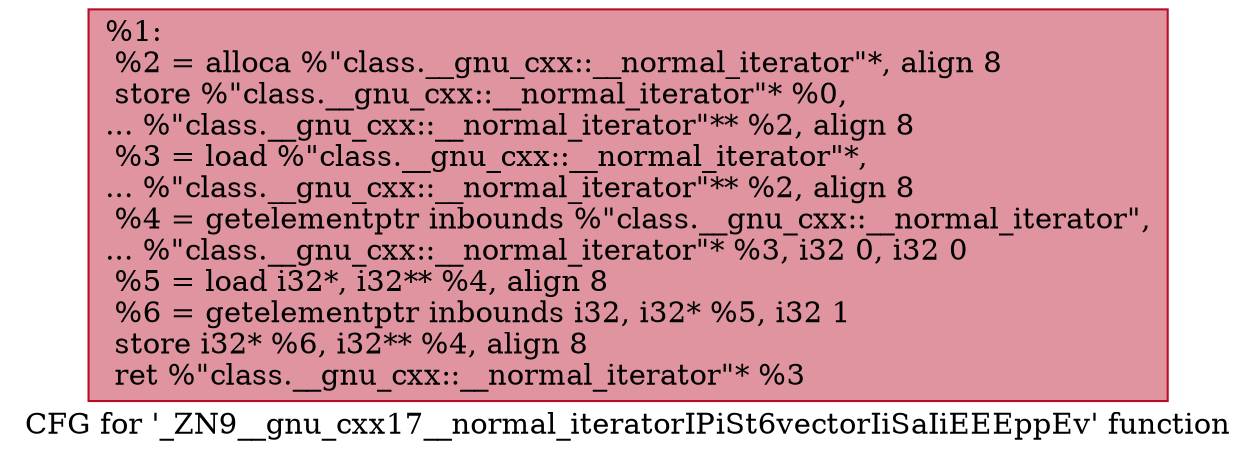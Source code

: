 digraph "CFG for '_ZN9__gnu_cxx17__normal_iteratorIPiSt6vectorIiSaIiEEEppEv' function" {
	label="CFG for '_ZN9__gnu_cxx17__normal_iteratorIPiSt6vectorIiSaIiEEEppEv' function";

	Node0x55dc45e0eca0 [shape=record,color="#b70d28ff", style=filled, fillcolor="#b70d2870",label="{%1:\l  %2 = alloca %\"class.__gnu_cxx::__normal_iterator\"*, align 8\l  store %\"class.__gnu_cxx::__normal_iterator\"* %0,\l... %\"class.__gnu_cxx::__normal_iterator\"** %2, align 8\l  %3 = load %\"class.__gnu_cxx::__normal_iterator\"*,\l... %\"class.__gnu_cxx::__normal_iterator\"** %2, align 8\l  %4 = getelementptr inbounds %\"class.__gnu_cxx::__normal_iterator\",\l... %\"class.__gnu_cxx::__normal_iterator\"* %3, i32 0, i32 0\l  %5 = load i32*, i32** %4, align 8\l  %6 = getelementptr inbounds i32, i32* %5, i32 1\l  store i32* %6, i32** %4, align 8\l  ret %\"class.__gnu_cxx::__normal_iterator\"* %3\l}"];
}
